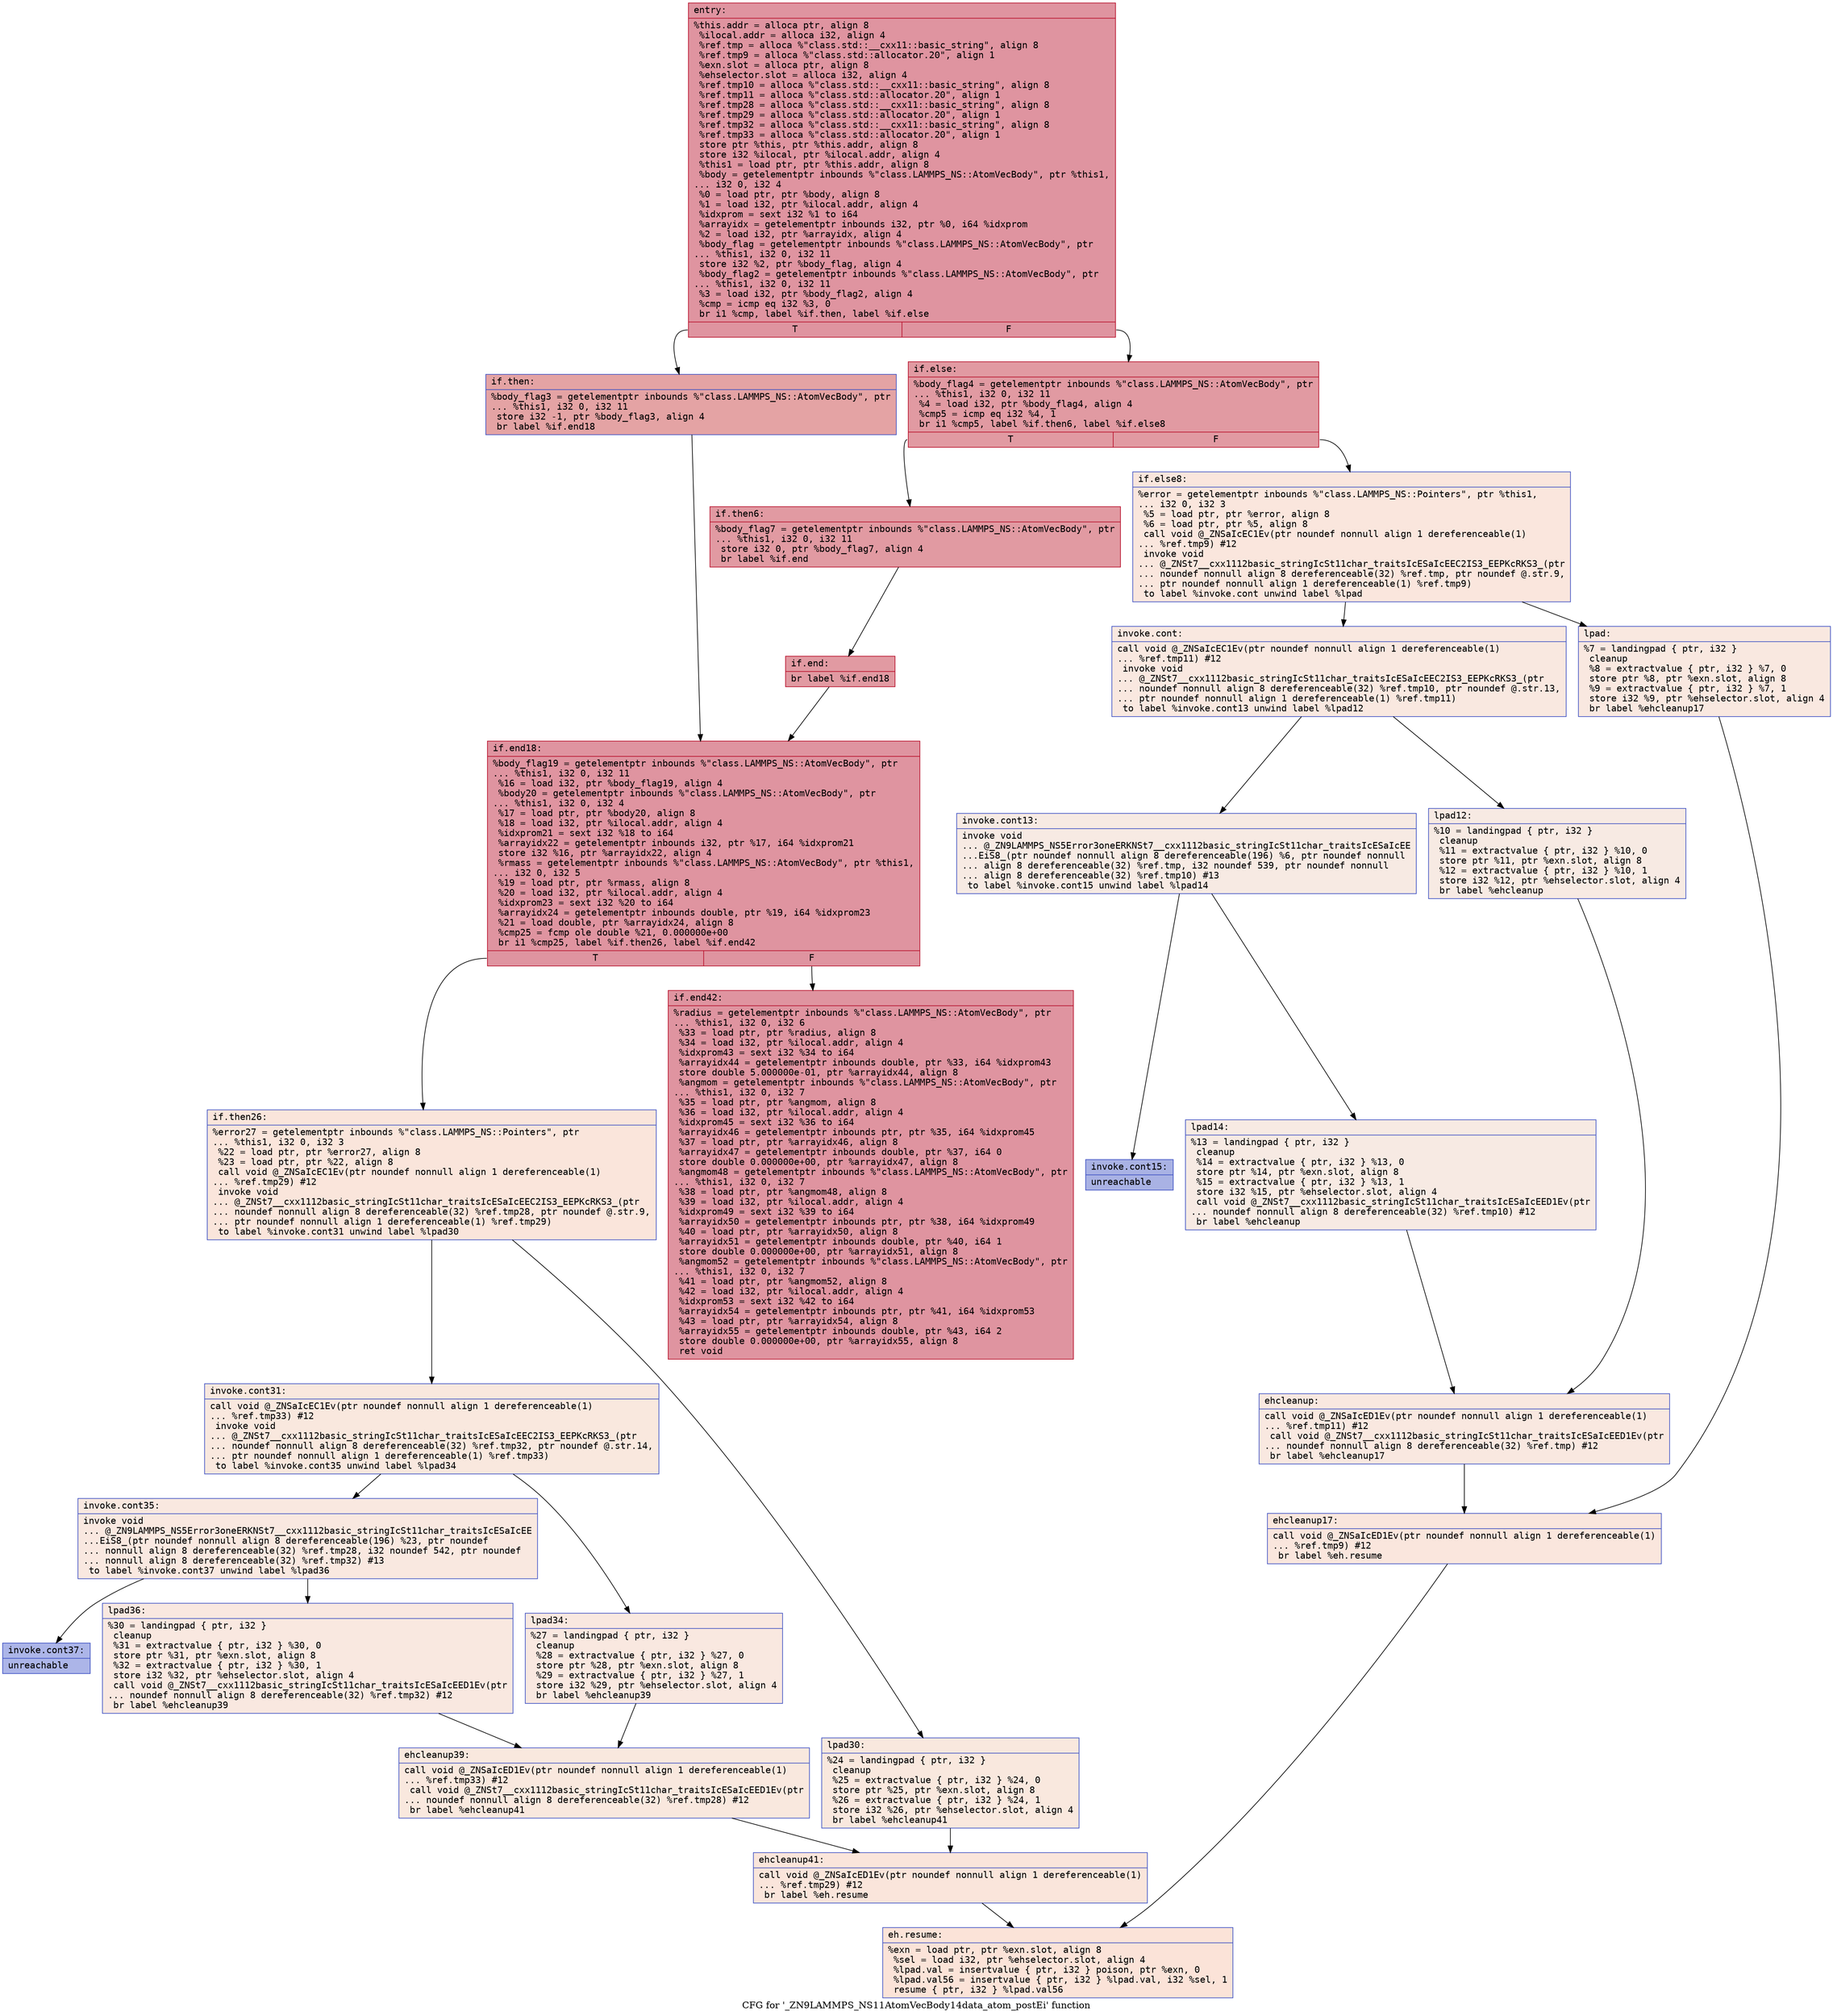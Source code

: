 digraph "CFG for '_ZN9LAMMPS_NS11AtomVecBody14data_atom_postEi' function" {
	label="CFG for '_ZN9LAMMPS_NS11AtomVecBody14data_atom_postEi' function";

	Node0x564c7b4c9be0 [shape=record,color="#b70d28ff", style=filled, fillcolor="#b70d2870" fontname="Courier",label="{entry:\l|  %this.addr = alloca ptr, align 8\l  %ilocal.addr = alloca i32, align 4\l  %ref.tmp = alloca %\"class.std::__cxx11::basic_string\", align 8\l  %ref.tmp9 = alloca %\"class.std::allocator.20\", align 1\l  %exn.slot = alloca ptr, align 8\l  %ehselector.slot = alloca i32, align 4\l  %ref.tmp10 = alloca %\"class.std::__cxx11::basic_string\", align 8\l  %ref.tmp11 = alloca %\"class.std::allocator.20\", align 1\l  %ref.tmp28 = alloca %\"class.std::__cxx11::basic_string\", align 8\l  %ref.tmp29 = alloca %\"class.std::allocator.20\", align 1\l  %ref.tmp32 = alloca %\"class.std::__cxx11::basic_string\", align 8\l  %ref.tmp33 = alloca %\"class.std::allocator.20\", align 1\l  store ptr %this, ptr %this.addr, align 8\l  store i32 %ilocal, ptr %ilocal.addr, align 4\l  %this1 = load ptr, ptr %this.addr, align 8\l  %body = getelementptr inbounds %\"class.LAMMPS_NS::AtomVecBody\", ptr %this1,\l... i32 0, i32 4\l  %0 = load ptr, ptr %body, align 8\l  %1 = load i32, ptr %ilocal.addr, align 4\l  %idxprom = sext i32 %1 to i64\l  %arrayidx = getelementptr inbounds i32, ptr %0, i64 %idxprom\l  %2 = load i32, ptr %arrayidx, align 4\l  %body_flag = getelementptr inbounds %\"class.LAMMPS_NS::AtomVecBody\", ptr\l... %this1, i32 0, i32 11\l  store i32 %2, ptr %body_flag, align 4\l  %body_flag2 = getelementptr inbounds %\"class.LAMMPS_NS::AtomVecBody\", ptr\l... %this1, i32 0, i32 11\l  %3 = load i32, ptr %body_flag2, align 4\l  %cmp = icmp eq i32 %3, 0\l  br i1 %cmp, label %if.then, label %if.else\l|{<s0>T|<s1>F}}"];
	Node0x564c7b4c9be0:s0 -> Node0x564c7b4caeb0[tooltip="entry -> if.then\nProbability 37.50%" ];
	Node0x564c7b4c9be0:s1 -> Node0x564c7b4caf20[tooltip="entry -> if.else\nProbability 62.50%" ];
	Node0x564c7b4caeb0 [shape=record,color="#3d50c3ff", style=filled, fillcolor="#c32e3170" fontname="Courier",label="{if.then:\l|  %body_flag3 = getelementptr inbounds %\"class.LAMMPS_NS::AtomVecBody\", ptr\l... %this1, i32 0, i32 11\l  store i32 -1, ptr %body_flag3, align 4\l  br label %if.end18\l}"];
	Node0x564c7b4caeb0 -> Node0x564c7b4ca2d0[tooltip="if.then -> if.end18\nProbability 100.00%" ];
	Node0x564c7b4caf20 [shape=record,color="#b70d28ff", style=filled, fillcolor="#bb1b2c70" fontname="Courier",label="{if.else:\l|  %body_flag4 = getelementptr inbounds %\"class.LAMMPS_NS::AtomVecBody\", ptr\l... %this1, i32 0, i32 11\l  %4 = load i32, ptr %body_flag4, align 4\l  %cmp5 = icmp eq i32 %4, 1\l  br i1 %cmp5, label %if.then6, label %if.else8\l|{<s0>T|<s1>F}}"];
	Node0x564c7b4caf20:s0 -> Node0x564c7b4cb670[tooltip="if.else -> if.then6\nProbability 100.00%" ];
	Node0x564c7b4caf20:s1 -> Node0x564c7b4cb6f0[tooltip="if.else -> if.else8\nProbability 0.00%" ];
	Node0x564c7b4cb670 [shape=record,color="#b70d28ff", style=filled, fillcolor="#bb1b2c70" fontname="Courier",label="{if.then6:\l|  %body_flag7 = getelementptr inbounds %\"class.LAMMPS_NS::AtomVecBody\", ptr\l... %this1, i32 0, i32 11\l  store i32 0, ptr %body_flag7, align 4\l  br label %if.end\l}"];
	Node0x564c7b4cb670 -> Node0x564c7b4cb9b0[tooltip="if.then6 -> if.end\nProbability 100.00%" ];
	Node0x564c7b4cb6f0 [shape=record,color="#3d50c3ff", style=filled, fillcolor="#f3c7b170" fontname="Courier",label="{if.else8:\l|  %error = getelementptr inbounds %\"class.LAMMPS_NS::Pointers\", ptr %this1,\l... i32 0, i32 3\l  %5 = load ptr, ptr %error, align 8\l  %6 = load ptr, ptr %5, align 8\l  call void @_ZNSaIcEC1Ev(ptr noundef nonnull align 1 dereferenceable(1)\l... %ref.tmp9) #12\l  invoke void\l... @_ZNSt7__cxx1112basic_stringIcSt11char_traitsIcESaIcEEC2IS3_EEPKcRKS3_(ptr\l... noundef nonnull align 8 dereferenceable(32) %ref.tmp, ptr noundef @.str.9,\l... ptr noundef nonnull align 1 dereferenceable(1) %ref.tmp9)\l          to label %invoke.cont unwind label %lpad\l}"];
	Node0x564c7b4cb6f0 -> Node0x564c7b4cbdf0[tooltip="if.else8 -> invoke.cont\nProbability 50.00%" ];
	Node0x564c7b4cb6f0 -> Node0x564c7b4cbe70[tooltip="if.else8 -> lpad\nProbability 50.00%" ];
	Node0x564c7b4cbdf0 [shape=record,color="#3d50c3ff", style=filled, fillcolor="#f1ccb870" fontname="Courier",label="{invoke.cont:\l|  call void @_ZNSaIcEC1Ev(ptr noundef nonnull align 1 dereferenceable(1)\l... %ref.tmp11) #12\l  invoke void\l... @_ZNSt7__cxx1112basic_stringIcSt11char_traitsIcESaIcEEC2IS3_EEPKcRKS3_(ptr\l... noundef nonnull align 8 dereferenceable(32) %ref.tmp10, ptr noundef @.str.13,\l... ptr noundef nonnull align 1 dereferenceable(1) %ref.tmp11)\l          to label %invoke.cont13 unwind label %lpad12\l}"];
	Node0x564c7b4cbdf0 -> Node0x564c7b4cc190[tooltip="invoke.cont -> invoke.cont13\nProbability 50.00%" ];
	Node0x564c7b4cbdf0 -> Node0x564c7b4cc1e0[tooltip="invoke.cont -> lpad12\nProbability 50.00%" ];
	Node0x564c7b4cc190 [shape=record,color="#3d50c3ff", style=filled, fillcolor="#eed0c070" fontname="Courier",label="{invoke.cont13:\l|  invoke void\l... @_ZN9LAMMPS_NS5Error3oneERKNSt7__cxx1112basic_stringIcSt11char_traitsIcESaIcEE\l...EiS8_(ptr noundef nonnull align 8 dereferenceable(196) %6, ptr noundef nonnull\l... align 8 dereferenceable(32) %ref.tmp, i32 noundef 539, ptr noundef nonnull\l... align 8 dereferenceable(32) %ref.tmp10) #13\l          to label %invoke.cont15 unwind label %lpad14\l}"];
	Node0x564c7b4cc190 -> Node0x564c7b4cc140[tooltip="invoke.cont13 -> invoke.cont15\nProbability 0.00%" ];
	Node0x564c7b4cc190 -> Node0x564c7b4cc440[tooltip="invoke.cont13 -> lpad14\nProbability 100.00%" ];
	Node0x564c7b4cc140 [shape=record,color="#3d50c3ff", style=filled, fillcolor="#3d50c370" fontname="Courier",label="{invoke.cont15:\l|  unreachable\l}"];
	Node0x564c7b4cbe70 [shape=record,color="#3d50c3ff", style=filled, fillcolor="#f1ccb870" fontname="Courier",label="{lpad:\l|  %7 = landingpad \{ ptr, i32 \}\l          cleanup\l  %8 = extractvalue \{ ptr, i32 \} %7, 0\l  store ptr %8, ptr %exn.slot, align 8\l  %9 = extractvalue \{ ptr, i32 \} %7, 1\l  store i32 %9, ptr %ehselector.slot, align 4\l  br label %ehcleanup17\l}"];
	Node0x564c7b4cbe70 -> Node0x564c7b4cca00[tooltip="lpad -> ehcleanup17\nProbability 100.00%" ];
	Node0x564c7b4cc1e0 [shape=record,color="#3d50c3ff", style=filled, fillcolor="#eed0c070" fontname="Courier",label="{lpad12:\l|  %10 = landingpad \{ ptr, i32 \}\l          cleanup\l  %11 = extractvalue \{ ptr, i32 \} %10, 0\l  store ptr %11, ptr %exn.slot, align 8\l  %12 = extractvalue \{ ptr, i32 \} %10, 1\l  store i32 %12, ptr %ehselector.slot, align 4\l  br label %ehcleanup\l}"];
	Node0x564c7b4cc1e0 -> Node0x564c7b4ccd50[tooltip="lpad12 -> ehcleanup\nProbability 100.00%" ];
	Node0x564c7b4cc440 [shape=record,color="#3d50c3ff", style=filled, fillcolor="#eed0c070" fontname="Courier",label="{lpad14:\l|  %13 = landingpad \{ ptr, i32 \}\l          cleanup\l  %14 = extractvalue \{ ptr, i32 \} %13, 0\l  store ptr %14, ptr %exn.slot, align 8\l  %15 = extractvalue \{ ptr, i32 \} %13, 1\l  store i32 %15, ptr %ehselector.slot, align 4\l  call void @_ZNSt7__cxx1112basic_stringIcSt11char_traitsIcESaIcEED1Ev(ptr\l... noundef nonnull align 8 dereferenceable(32) %ref.tmp10) #12\l  br label %ehcleanup\l}"];
	Node0x564c7b4cc440 -> Node0x564c7b4ccd50[tooltip="lpad14 -> ehcleanup\nProbability 100.00%" ];
	Node0x564c7b4ccd50 [shape=record,color="#3d50c3ff", style=filled, fillcolor="#f1ccb870" fontname="Courier",label="{ehcleanup:\l|  call void @_ZNSaIcED1Ev(ptr noundef nonnull align 1 dereferenceable(1)\l... %ref.tmp11) #12\l  call void @_ZNSt7__cxx1112basic_stringIcSt11char_traitsIcESaIcEED1Ev(ptr\l... noundef nonnull align 8 dereferenceable(32) %ref.tmp) #12\l  br label %ehcleanup17\l}"];
	Node0x564c7b4ccd50 -> Node0x564c7b4cca00[tooltip="ehcleanup -> ehcleanup17\nProbability 100.00%" ];
	Node0x564c7b4cca00 [shape=record,color="#3d50c3ff", style=filled, fillcolor="#f3c7b170" fontname="Courier",label="{ehcleanup17:\l|  call void @_ZNSaIcED1Ev(ptr noundef nonnull align 1 dereferenceable(1)\l... %ref.tmp9) #12\l  br label %eh.resume\l}"];
	Node0x564c7b4cca00 -> Node0x564c7b4cd600[tooltip="ehcleanup17 -> eh.resume\nProbability 100.00%" ];
	Node0x564c7b4cb9b0 [shape=record,color="#b70d28ff", style=filled, fillcolor="#bb1b2c70" fontname="Courier",label="{if.end:\l|  br label %if.end18\l}"];
	Node0x564c7b4cb9b0 -> Node0x564c7b4ca2d0[tooltip="if.end -> if.end18\nProbability 100.00%" ];
	Node0x564c7b4ca2d0 [shape=record,color="#b70d28ff", style=filled, fillcolor="#b70d2870" fontname="Courier",label="{if.end18:\l|  %body_flag19 = getelementptr inbounds %\"class.LAMMPS_NS::AtomVecBody\", ptr\l... %this1, i32 0, i32 11\l  %16 = load i32, ptr %body_flag19, align 4\l  %body20 = getelementptr inbounds %\"class.LAMMPS_NS::AtomVecBody\", ptr\l... %this1, i32 0, i32 4\l  %17 = load ptr, ptr %body20, align 8\l  %18 = load i32, ptr %ilocal.addr, align 4\l  %idxprom21 = sext i32 %18 to i64\l  %arrayidx22 = getelementptr inbounds i32, ptr %17, i64 %idxprom21\l  store i32 %16, ptr %arrayidx22, align 4\l  %rmass = getelementptr inbounds %\"class.LAMMPS_NS::AtomVecBody\", ptr %this1,\l... i32 0, i32 5\l  %19 = load ptr, ptr %rmass, align 8\l  %20 = load i32, ptr %ilocal.addr, align 4\l  %idxprom23 = sext i32 %20 to i64\l  %arrayidx24 = getelementptr inbounds double, ptr %19, i64 %idxprom23\l  %21 = load double, ptr %arrayidx24, align 8\l  %cmp25 = fcmp ole double %21, 0.000000e+00\l  br i1 %cmp25, label %if.then26, label %if.end42\l|{<s0>T|<s1>F}}"];
	Node0x564c7b4ca2d0:s0 -> Node0x564c7b4cb260[tooltip="if.end18 -> if.then26\nProbability 0.00%" ];
	Node0x564c7b4ca2d0:s1 -> Node0x564c7b4cb2e0[tooltip="if.end18 -> if.end42\nProbability 100.00%" ];
	Node0x564c7b4cb260 [shape=record,color="#3d50c3ff", style=filled, fillcolor="#f4c5ad70" fontname="Courier",label="{if.then26:\l|  %error27 = getelementptr inbounds %\"class.LAMMPS_NS::Pointers\", ptr\l... %this1, i32 0, i32 3\l  %22 = load ptr, ptr %error27, align 8\l  %23 = load ptr, ptr %22, align 8\l  call void @_ZNSaIcEC1Ev(ptr noundef nonnull align 1 dereferenceable(1)\l... %ref.tmp29) #12\l  invoke void\l... @_ZNSt7__cxx1112basic_stringIcSt11char_traitsIcESaIcEEC2IS3_EEPKcRKS3_(ptr\l... noundef nonnull align 8 dereferenceable(32) %ref.tmp28, ptr noundef @.str.9,\l... ptr noundef nonnull align 1 dereferenceable(1) %ref.tmp29)\l          to label %invoke.cont31 unwind label %lpad30\l}"];
	Node0x564c7b4cb260 -> Node0x564c7b4ce900[tooltip="if.then26 -> invoke.cont31\nProbability 50.00%" ];
	Node0x564c7b4cb260 -> Node0x564c7b4ce980[tooltip="if.then26 -> lpad30\nProbability 50.00%" ];
	Node0x564c7b4ce900 [shape=record,color="#3d50c3ff", style=filled, fillcolor="#f2cab570" fontname="Courier",label="{invoke.cont31:\l|  call void @_ZNSaIcEC1Ev(ptr noundef nonnull align 1 dereferenceable(1)\l... %ref.tmp33) #12\l  invoke void\l... @_ZNSt7__cxx1112basic_stringIcSt11char_traitsIcESaIcEEC2IS3_EEPKcRKS3_(ptr\l... noundef nonnull align 8 dereferenceable(32) %ref.tmp32, ptr noundef @.str.14,\l... ptr noundef nonnull align 1 dereferenceable(1) %ref.tmp33)\l          to label %invoke.cont35 unwind label %lpad34\l}"];
	Node0x564c7b4ce900 -> Node0x564c7b4ceca0[tooltip="invoke.cont31 -> invoke.cont35\nProbability 50.00%" ];
	Node0x564c7b4ce900 -> Node0x564c7b4cecf0[tooltip="invoke.cont31 -> lpad34\nProbability 50.00%" ];
	Node0x564c7b4ceca0 [shape=record,color="#3d50c3ff", style=filled, fillcolor="#f1ccb870" fontname="Courier",label="{invoke.cont35:\l|  invoke void\l... @_ZN9LAMMPS_NS5Error3oneERKNSt7__cxx1112basic_stringIcSt11char_traitsIcESaIcEE\l...EiS8_(ptr noundef nonnull align 8 dereferenceable(196) %23, ptr noundef\l... nonnull align 8 dereferenceable(32) %ref.tmp28, i32 noundef 542, ptr noundef\l... nonnull align 8 dereferenceable(32) %ref.tmp32) #13\l          to label %invoke.cont37 unwind label %lpad36\l}"];
	Node0x564c7b4ceca0 -> Node0x564c7b4cec50[tooltip="invoke.cont35 -> invoke.cont37\nProbability 0.00%" ];
	Node0x564c7b4ceca0 -> Node0x564c7b4cefb0[tooltip="invoke.cont35 -> lpad36\nProbability 100.00%" ];
	Node0x564c7b4cec50 [shape=record,color="#3d50c3ff", style=filled, fillcolor="#4358cb70" fontname="Courier",label="{invoke.cont37:\l|  unreachable\l}"];
	Node0x564c7b4ce980 [shape=record,color="#3d50c3ff", style=filled, fillcolor="#f2cab570" fontname="Courier",label="{lpad30:\l|  %24 = landingpad \{ ptr, i32 \}\l          cleanup\l  %25 = extractvalue \{ ptr, i32 \} %24, 0\l  store ptr %25, ptr %exn.slot, align 8\l  %26 = extractvalue \{ ptr, i32 \} %24, 1\l  store i32 %26, ptr %ehselector.slot, align 4\l  br label %ehcleanup41\l}"];
	Node0x564c7b4ce980 -> Node0x564c7b4cf570[tooltip="lpad30 -> ehcleanup41\nProbability 100.00%" ];
	Node0x564c7b4cecf0 [shape=record,color="#3d50c3ff", style=filled, fillcolor="#f1ccb870" fontname="Courier",label="{lpad34:\l|  %27 = landingpad \{ ptr, i32 \}\l          cleanup\l  %28 = extractvalue \{ ptr, i32 \} %27, 0\l  store ptr %28, ptr %exn.slot, align 8\l  %29 = extractvalue \{ ptr, i32 \} %27, 1\l  store i32 %29, ptr %ehselector.slot, align 4\l  br label %ehcleanup39\l}"];
	Node0x564c7b4cecf0 -> Node0x564c7b4cf8c0[tooltip="lpad34 -> ehcleanup39\nProbability 100.00%" ];
	Node0x564c7b4cefb0 [shape=record,color="#3d50c3ff", style=filled, fillcolor="#f1ccb870" fontname="Courier",label="{lpad36:\l|  %30 = landingpad \{ ptr, i32 \}\l          cleanup\l  %31 = extractvalue \{ ptr, i32 \} %30, 0\l  store ptr %31, ptr %exn.slot, align 8\l  %32 = extractvalue \{ ptr, i32 \} %30, 1\l  store i32 %32, ptr %ehselector.slot, align 4\l  call void @_ZNSt7__cxx1112basic_stringIcSt11char_traitsIcESaIcEED1Ev(ptr\l... noundef nonnull align 8 dereferenceable(32) %ref.tmp32) #12\l  br label %ehcleanup39\l}"];
	Node0x564c7b4cefb0 -> Node0x564c7b4cf8c0[tooltip="lpad36 -> ehcleanup39\nProbability 100.00%" ];
	Node0x564c7b4cf8c0 [shape=record,color="#3d50c3ff", style=filled, fillcolor="#f2cab570" fontname="Courier",label="{ehcleanup39:\l|  call void @_ZNSaIcED1Ev(ptr noundef nonnull align 1 dereferenceable(1)\l... %ref.tmp33) #12\l  call void @_ZNSt7__cxx1112basic_stringIcSt11char_traitsIcESaIcEED1Ev(ptr\l... noundef nonnull align 8 dereferenceable(32) %ref.tmp28) #12\l  br label %ehcleanup41\l}"];
	Node0x564c7b4cf8c0 -> Node0x564c7b4cf570[tooltip="ehcleanup39 -> ehcleanup41\nProbability 100.00%" ];
	Node0x564c7b4cf570 [shape=record,color="#3d50c3ff", style=filled, fillcolor="#f4c5ad70" fontname="Courier",label="{ehcleanup41:\l|  call void @_ZNSaIcED1Ev(ptr noundef nonnull align 1 dereferenceable(1)\l... %ref.tmp29) #12\l  br label %eh.resume\l}"];
	Node0x564c7b4cf570 -> Node0x564c7b4cd600[tooltip="ehcleanup41 -> eh.resume\nProbability 100.00%" ];
	Node0x564c7b4cb2e0 [shape=record,color="#b70d28ff", style=filled, fillcolor="#b70d2870" fontname="Courier",label="{if.end42:\l|  %radius = getelementptr inbounds %\"class.LAMMPS_NS::AtomVecBody\", ptr\l... %this1, i32 0, i32 6\l  %33 = load ptr, ptr %radius, align 8\l  %34 = load i32, ptr %ilocal.addr, align 4\l  %idxprom43 = sext i32 %34 to i64\l  %arrayidx44 = getelementptr inbounds double, ptr %33, i64 %idxprom43\l  store double 5.000000e-01, ptr %arrayidx44, align 8\l  %angmom = getelementptr inbounds %\"class.LAMMPS_NS::AtomVecBody\", ptr\l... %this1, i32 0, i32 7\l  %35 = load ptr, ptr %angmom, align 8\l  %36 = load i32, ptr %ilocal.addr, align 4\l  %idxprom45 = sext i32 %36 to i64\l  %arrayidx46 = getelementptr inbounds ptr, ptr %35, i64 %idxprom45\l  %37 = load ptr, ptr %arrayidx46, align 8\l  %arrayidx47 = getelementptr inbounds double, ptr %37, i64 0\l  store double 0.000000e+00, ptr %arrayidx47, align 8\l  %angmom48 = getelementptr inbounds %\"class.LAMMPS_NS::AtomVecBody\", ptr\l... %this1, i32 0, i32 7\l  %38 = load ptr, ptr %angmom48, align 8\l  %39 = load i32, ptr %ilocal.addr, align 4\l  %idxprom49 = sext i32 %39 to i64\l  %arrayidx50 = getelementptr inbounds ptr, ptr %38, i64 %idxprom49\l  %40 = load ptr, ptr %arrayidx50, align 8\l  %arrayidx51 = getelementptr inbounds double, ptr %40, i64 1\l  store double 0.000000e+00, ptr %arrayidx51, align 8\l  %angmom52 = getelementptr inbounds %\"class.LAMMPS_NS::AtomVecBody\", ptr\l... %this1, i32 0, i32 7\l  %41 = load ptr, ptr %angmom52, align 8\l  %42 = load i32, ptr %ilocal.addr, align 4\l  %idxprom53 = sext i32 %42 to i64\l  %arrayidx54 = getelementptr inbounds ptr, ptr %41, i64 %idxprom53\l  %43 = load ptr, ptr %arrayidx54, align 8\l  %arrayidx55 = getelementptr inbounds double, ptr %43, i64 2\l  store double 0.000000e+00, ptr %arrayidx55, align 8\l  ret void\l}"];
	Node0x564c7b4cd600 [shape=record,color="#3d50c3ff", style=filled, fillcolor="#f6bfa670" fontname="Courier",label="{eh.resume:\l|  %exn = load ptr, ptr %exn.slot, align 8\l  %sel = load i32, ptr %ehselector.slot, align 4\l  %lpad.val = insertvalue \{ ptr, i32 \} poison, ptr %exn, 0\l  %lpad.val56 = insertvalue \{ ptr, i32 \} %lpad.val, i32 %sel, 1\l  resume \{ ptr, i32 \} %lpad.val56\l}"];
}

